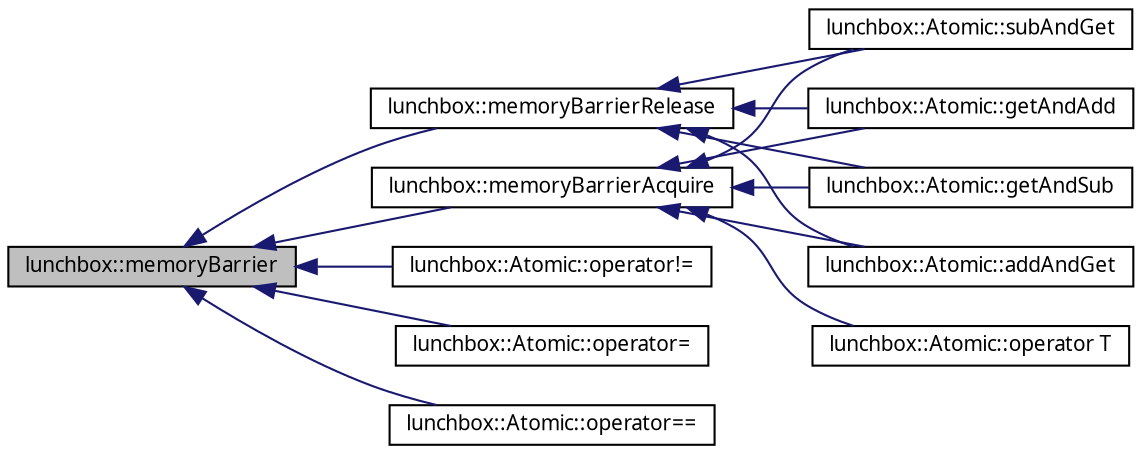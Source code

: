 digraph "lunchbox::memoryBarrier"
{
  edge [fontname="Sans",fontsize="10",labelfontname="Sans",labelfontsize="10"];
  node [fontname="Sans",fontsize="10",shape=record];
  rankdir="LR";
  Node1 [label="lunchbox::memoryBarrier",height=0.2,width=0.4,color="black", fillcolor="grey75", style="filled" fontcolor="black"];
  Node1 -> Node2 [dir="back",color="midnightblue",fontsize="10",style="solid",fontname="Sans"];
  Node2 [label="lunchbox::memoryBarrierAcquire",height=0.2,width=0.4,color="black", fillcolor="white", style="filled",URL="$namespacelunchbox.html#a03c7e124a13bd2f4fbd0640eba30e455",tooltip="Perform a load-with-acquire memory barrier. "];
  Node2 -> Node3 [dir="back",color="midnightblue",fontsize="10",style="solid",fontname="Sans"];
  Node3 [label="lunchbox::Atomic::getAndAdd",height=0.2,width=0.4,color="black", fillcolor="white", style="filled",URL="$classlunchbox_1_1_atomic.html#a8fb33d116f79d5795e43a2725ae0512c"];
  Node2 -> Node4 [dir="back",color="midnightblue",fontsize="10",style="solid",fontname="Sans"];
  Node4 [label="lunchbox::Atomic::getAndSub",height=0.2,width=0.4,color="black", fillcolor="white", style="filled",URL="$classlunchbox_1_1_atomic.html#a99c5f941bc7e14157b50dffb1a4fa50c"];
  Node2 -> Node5 [dir="back",color="midnightblue",fontsize="10",style="solid",fontname="Sans"];
  Node5 [label="lunchbox::Atomic::addAndGet",height=0.2,width=0.4,color="black", fillcolor="white", style="filled",URL="$classlunchbox_1_1_atomic.html#a8501225f5fe1e2fa1ab89631ba5f8204"];
  Node2 -> Node6 [dir="back",color="midnightblue",fontsize="10",style="solid",fontname="Sans"];
  Node6 [label="lunchbox::Atomic::subAndGet",height=0.2,width=0.4,color="black", fillcolor="white", style="filled",URL="$classlunchbox_1_1_atomic.html#ac1ea25bf3cc380a48cdcb7229bbac063"];
  Node2 -> Node7 [dir="back",color="midnightblue",fontsize="10",style="solid",fontname="Sans"];
  Node7 [label="lunchbox::Atomic::operator T",height=0.2,width=0.4,color="black", fillcolor="white", style="filled",URL="$classlunchbox_1_1_atomic.html#a54e40ceec8c08744ad5998475fbc82ad"];
  Node1 -> Node8 [dir="back",color="midnightblue",fontsize="10",style="solid",fontname="Sans"];
  Node8 [label="lunchbox::memoryBarrierRelease",height=0.2,width=0.4,color="black", fillcolor="white", style="filled",URL="$namespacelunchbox.html#a850a24d6c1a39b7451529af5b3b482bb",tooltip="Perform a store-with-release memory barrier. "];
  Node8 -> Node3 [dir="back",color="midnightblue",fontsize="10",style="solid",fontname="Sans"];
  Node8 -> Node4 [dir="back",color="midnightblue",fontsize="10",style="solid",fontname="Sans"];
  Node8 -> Node5 [dir="back",color="midnightblue",fontsize="10",style="solid",fontname="Sans"];
  Node8 -> Node6 [dir="back",color="midnightblue",fontsize="10",style="solid",fontname="Sans"];
  Node1 -> Node9 [dir="back",color="midnightblue",fontsize="10",style="solid",fontname="Sans"];
  Node9 [label="lunchbox::Atomic::operator!=",height=0.2,width=0.4,color="black", fillcolor="white", style="filled",URL="$classlunchbox_1_1_atomic.html#a214844e71fd07c4b17abac996e5061cc"];
  Node1 -> Node10 [dir="back",color="midnightblue",fontsize="10",style="solid",fontname="Sans"];
  Node10 [label="lunchbox::Atomic::operator=",height=0.2,width=0.4,color="black", fillcolor="white", style="filled",URL="$classlunchbox_1_1_atomic.html#a4968bef8eac8bf6b1258fec7b203a610",tooltip="Assign a new value. "];
  Node1 -> Node11 [dir="back",color="midnightblue",fontsize="10",style="solid",fontname="Sans"];
  Node11 [label="lunchbox::Atomic::operator==",height=0.2,width=0.4,color="black", fillcolor="white", style="filled",URL="$classlunchbox_1_1_atomic.html#aaca2e330dcb51a465ea6ae78dc6983e1"];
}
